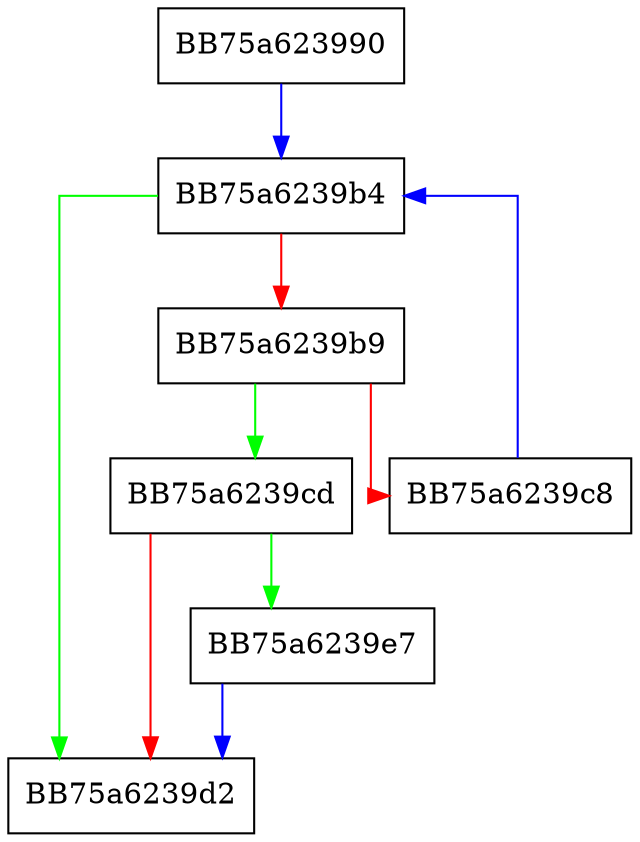 digraph BufferCopy {
  node [shape="box"];
  graph [splines=ortho];
  BB75a623990 -> BB75a6239b4 [color="blue"];
  BB75a6239b4 -> BB75a6239d2 [color="green"];
  BB75a6239b4 -> BB75a6239b9 [color="red"];
  BB75a6239b9 -> BB75a6239cd [color="green"];
  BB75a6239b9 -> BB75a6239c8 [color="red"];
  BB75a6239c8 -> BB75a6239b4 [color="blue"];
  BB75a6239cd -> BB75a6239e7 [color="green"];
  BB75a6239cd -> BB75a6239d2 [color="red"];
  BB75a6239e7 -> BB75a6239d2 [color="blue"];
}